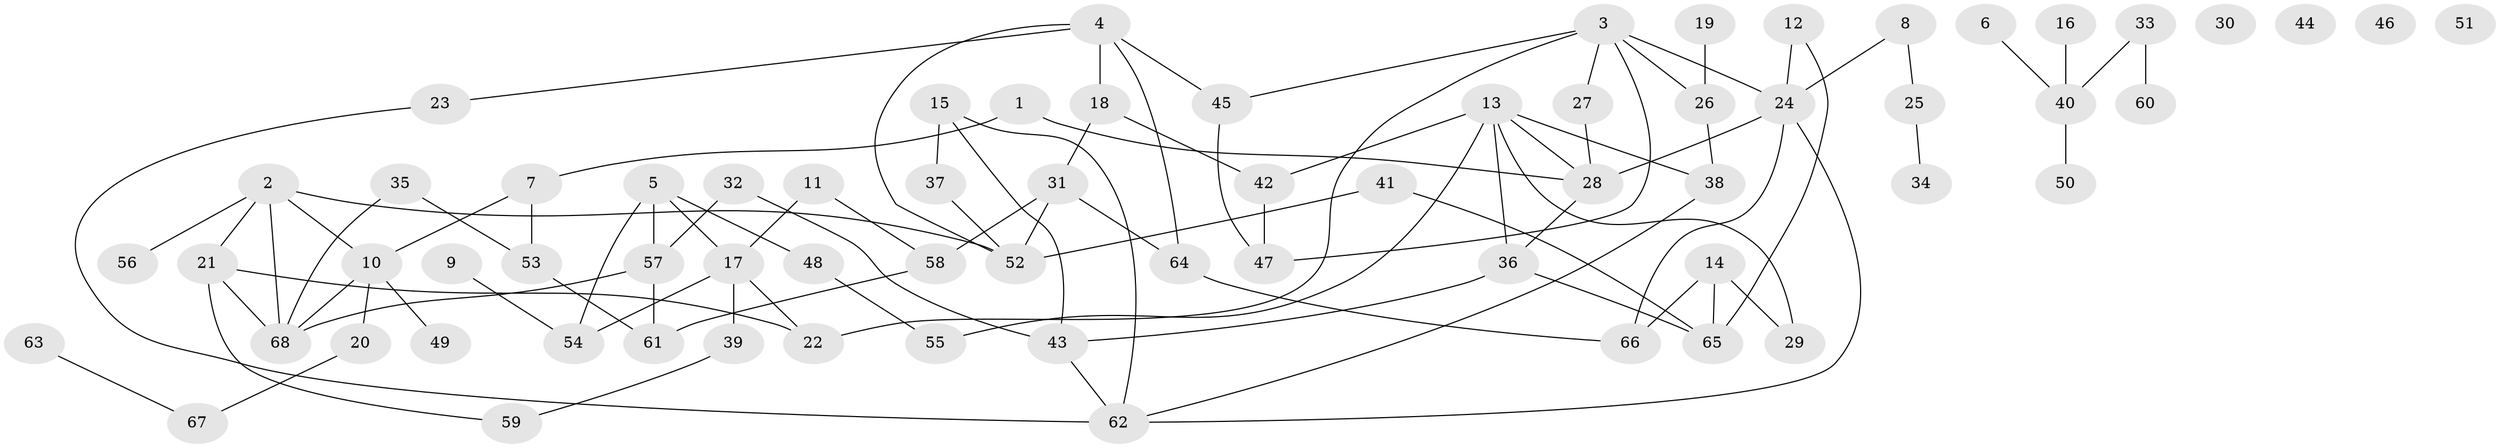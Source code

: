 // coarse degree distribution, {5: 0.09090909090909091, 7: 0.045454545454545456, 6: 0.09090909090909091, 4: 0.18181818181818182, 1: 0.1590909090909091, 3: 0.11363636363636363, 2: 0.22727272727272727, 0: 0.09090909090909091}
// Generated by graph-tools (version 1.1) at 2025/23/03/03/25 07:23:27]
// undirected, 68 vertices, 93 edges
graph export_dot {
graph [start="1"]
  node [color=gray90,style=filled];
  1;
  2;
  3;
  4;
  5;
  6;
  7;
  8;
  9;
  10;
  11;
  12;
  13;
  14;
  15;
  16;
  17;
  18;
  19;
  20;
  21;
  22;
  23;
  24;
  25;
  26;
  27;
  28;
  29;
  30;
  31;
  32;
  33;
  34;
  35;
  36;
  37;
  38;
  39;
  40;
  41;
  42;
  43;
  44;
  45;
  46;
  47;
  48;
  49;
  50;
  51;
  52;
  53;
  54;
  55;
  56;
  57;
  58;
  59;
  60;
  61;
  62;
  63;
  64;
  65;
  66;
  67;
  68;
  1 -- 7;
  1 -- 28;
  2 -- 10;
  2 -- 21;
  2 -- 52;
  2 -- 56;
  2 -- 68;
  3 -- 22;
  3 -- 24;
  3 -- 26;
  3 -- 27;
  3 -- 45;
  3 -- 47;
  4 -- 18;
  4 -- 23;
  4 -- 45;
  4 -- 52;
  4 -- 64;
  5 -- 17;
  5 -- 48;
  5 -- 54;
  5 -- 57;
  6 -- 40;
  7 -- 10;
  7 -- 53;
  8 -- 24;
  8 -- 25;
  9 -- 54;
  10 -- 20;
  10 -- 49;
  10 -- 68;
  11 -- 17;
  11 -- 58;
  12 -- 24;
  12 -- 65;
  13 -- 28;
  13 -- 29;
  13 -- 36;
  13 -- 38;
  13 -- 42;
  13 -- 55;
  14 -- 29;
  14 -- 65;
  14 -- 66;
  15 -- 37;
  15 -- 43;
  15 -- 62;
  16 -- 40;
  17 -- 22;
  17 -- 39;
  17 -- 54;
  18 -- 31;
  18 -- 42;
  19 -- 26;
  20 -- 67;
  21 -- 22;
  21 -- 59;
  21 -- 68;
  23 -- 62;
  24 -- 28;
  24 -- 62;
  24 -- 66;
  25 -- 34;
  26 -- 38;
  27 -- 28;
  28 -- 36;
  31 -- 52;
  31 -- 58;
  31 -- 64;
  32 -- 43;
  32 -- 57;
  33 -- 40;
  33 -- 60;
  35 -- 53;
  35 -- 68;
  36 -- 43;
  36 -- 65;
  37 -- 52;
  38 -- 62;
  39 -- 59;
  40 -- 50;
  41 -- 52;
  41 -- 65;
  42 -- 47;
  43 -- 62;
  45 -- 47;
  48 -- 55;
  53 -- 61;
  57 -- 61;
  57 -- 68;
  58 -- 61;
  63 -- 67;
  64 -- 66;
}
